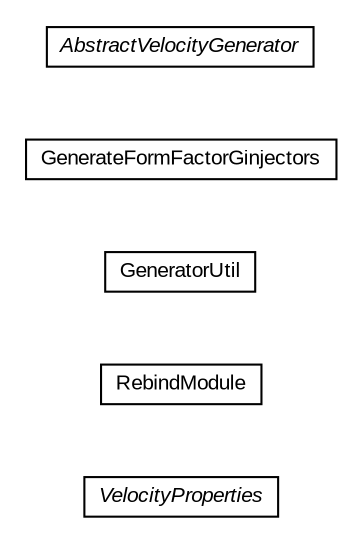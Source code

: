 #!/usr/local/bin/dot
#
# Class diagram 
# Generated by UMLGraph version R5_6-24-gf6e263 (http://www.umlgraph.org/)
#

digraph G {
	edge [fontname="arial",fontsize=10,labelfontname="arial",labelfontsize=10];
	node [fontname="arial",fontsize=10,shape=plaintext];
	nodesep=0.25;
	ranksep=0.5;
	rankdir=LR;
	// com.gwtplatform.mvp.rebind.velocity.VelocityProperties
	c20769 [label=<<table title="com.gwtplatform.mvp.rebind.velocity.VelocityProperties" border="0" cellborder="1" cellspacing="0" cellpadding="2" port="p" href="./VelocityProperties.html">
		<tr><td><table border="0" cellspacing="0" cellpadding="1">
<tr><td align="center" balign="center"><font face="arial italic"> VelocityProperties </font></td></tr>
		</table></td></tr>
		</table>>, URL="./VelocityProperties.html", fontname="arial", fontcolor="black", fontsize=10.0];
	// com.gwtplatform.mvp.rebind.velocity.RebindModule
	c20770 [label=<<table title="com.gwtplatform.mvp.rebind.velocity.RebindModule" border="0" cellborder="1" cellspacing="0" cellpadding="2" port="p" href="./RebindModule.html">
		<tr><td><table border="0" cellspacing="0" cellpadding="1">
<tr><td align="center" balign="center"> RebindModule </td></tr>
		</table></td></tr>
		</table>>, URL="./RebindModule.html", fontname="arial", fontcolor="black", fontsize=10.0];
	// com.gwtplatform.mvp.rebind.velocity.GeneratorUtil
	c20771 [label=<<table title="com.gwtplatform.mvp.rebind.velocity.GeneratorUtil" border="0" cellborder="1" cellspacing="0" cellpadding="2" port="p" href="./GeneratorUtil.html">
		<tr><td><table border="0" cellspacing="0" cellpadding="1">
<tr><td align="center" balign="center"> GeneratorUtil </td></tr>
		</table></td></tr>
		</table>>, URL="./GeneratorUtil.html", fontname="arial", fontcolor="black", fontsize=10.0];
	// com.gwtplatform.mvp.rebind.velocity.GenerateFormFactorGinjectors
	c20772 [label=<<table title="com.gwtplatform.mvp.rebind.velocity.GenerateFormFactorGinjectors" border="0" cellborder="1" cellspacing="0" cellpadding="2" port="p" href="./GenerateFormFactorGinjectors.html">
		<tr><td><table border="0" cellspacing="0" cellpadding="1">
<tr><td align="center" balign="center"> GenerateFormFactorGinjectors </td></tr>
		</table></td></tr>
		</table>>, URL="./GenerateFormFactorGinjectors.html", fontname="arial", fontcolor="black", fontsize=10.0];
	// com.gwtplatform.mvp.rebind.velocity.AbstractVelocityGenerator
	c20773 [label=<<table title="com.gwtplatform.mvp.rebind.velocity.AbstractVelocityGenerator" border="0" cellborder="1" cellspacing="0" cellpadding="2" port="p" href="./AbstractVelocityGenerator.html">
		<tr><td><table border="0" cellspacing="0" cellpadding="1">
<tr><td align="center" balign="center"><font face="arial italic"> AbstractVelocityGenerator </font></td></tr>
		</table></td></tr>
		</table>>, URL="./AbstractVelocityGenerator.html", fontname="arial", fontcolor="black", fontsize=10.0];
}

